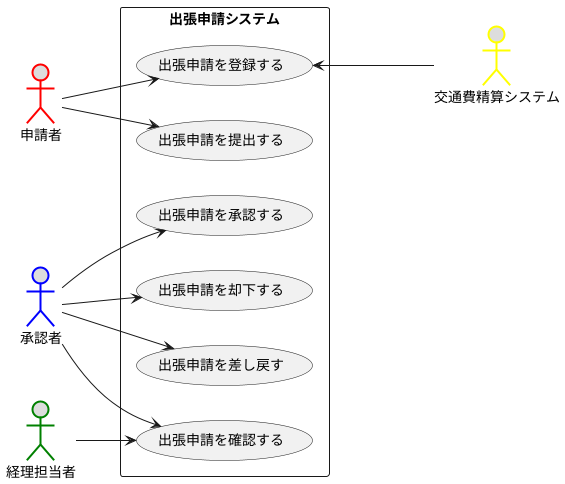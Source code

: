 @startuml 提出演習2-1
left to right direction
actor 申請者#DDDDDD;line:Red;line.bold;
actor 承認者#DDDDDD;line:Blue;line.bold;
actor 経理担当者#DDDDDD;line:Green;line.bold;
actor 交通費精算システム#DDDDDD;line:Yellow;line.bold;

rectangle 出張申請システム {
usecase 出張申請を登録する
usecase 出張申請を提出する
usecase 出張申請を承認する 
usecase 出張申請を却下する
usecase 出張申請を差し戻す
usecase 出張申請を確認する
}
申請者--> 出張申請を登録する
申請者--> 出張申請を提出する
承認者--> 出張申請を承認する
承認者--> 出張申請を却下する
承認者--> 出張申請を差し戻す
承認者--> 出張申請を確認する  
経理担当者--> 出張申請を確認する 
出張申請を登録する<--- 交通費精算システム
@enduml